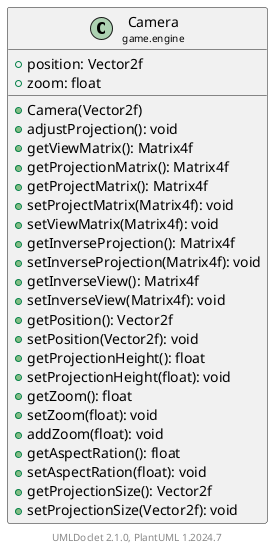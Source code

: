 @startuml
    set namespaceSeparator none
    hide empty fields
    hide empty methods

    class "<size:14>Camera\n<size:10>game.engine" as game.engine.Camera [[Camera.html]] {
        +position: Vector2f
        +zoom: float
        +Camera(Vector2f)
        +adjustProjection(): void
        +getViewMatrix(): Matrix4f
        +getProjectionMatrix(): Matrix4f
        +getProjectMatrix(): Matrix4f
        +setProjectMatrix(Matrix4f): void
        +setViewMatrix(Matrix4f): void
        +getInverseProjection(): Matrix4f
        +setInverseProjection(Matrix4f): void
        +getInverseView(): Matrix4f
        +setInverseView(Matrix4f): void
        +getPosition(): Vector2f
        +setPosition(Vector2f): void
        +getProjectionHeight(): float
        +setProjectionHeight(float): void
        +getZoom(): float
        +setZoom(float): void
        +addZoom(float): void
        +getAspectRation(): float
        +setAspectRation(float): void
        +getProjectionSize(): Vector2f
        +setProjectionSize(Vector2f): void
    }

    center footer UMLDoclet 2.1.0, PlantUML %version()
@enduml
